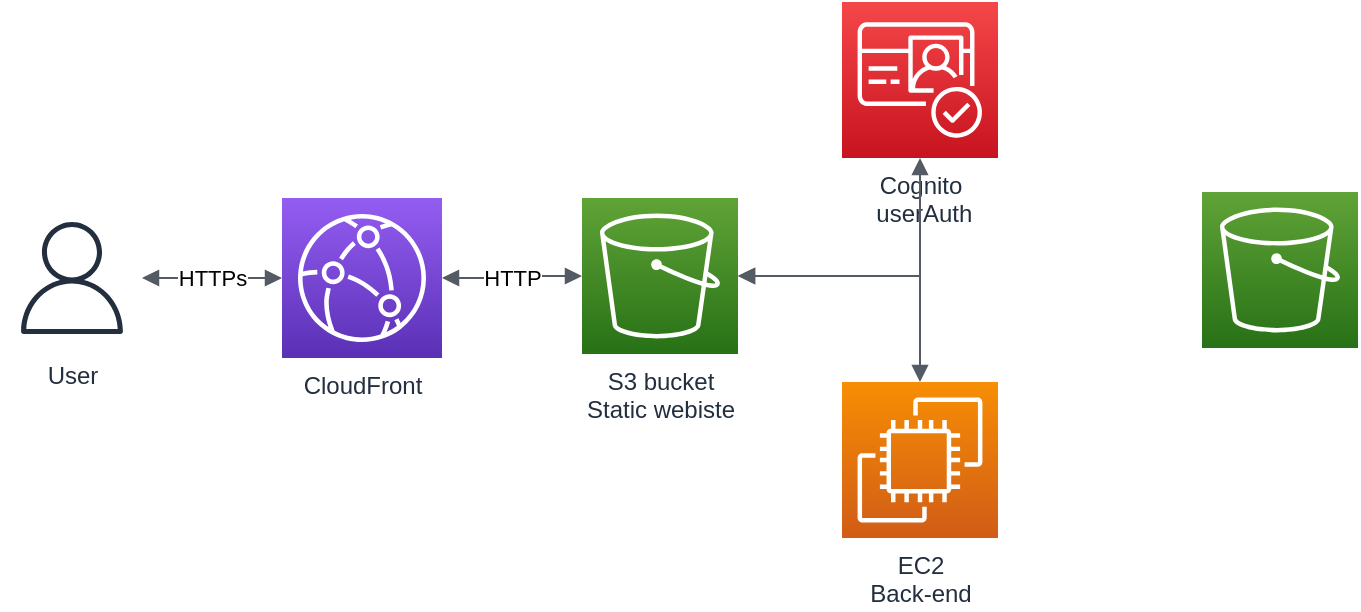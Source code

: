 <mxfile version="15.4.0" type="device"><diagram id="_8P3VAkD0I_DamweLSYP" name="Pagina-1"><mxGraphModel dx="1008" dy="490" grid="1" gridSize="10" guides="1" tooltips="1" connect="1" arrows="1" fold="1" page="1" pageScale="1" pageWidth="827" pageHeight="1169" math="0" shadow="0"><root><mxCell id="0"/><mxCell id="1" parent="0"/><mxCell id="kD-pqUU4Dtph4K9G3ZbG-2" value="CloudFront" style="sketch=0;points=[[0,0,0],[0.25,0,0],[0.5,0,0],[0.75,0,0],[1,0,0],[0,1,0],[0.25,1,0],[0.5,1,0],[0.75,1,0],[1,1,0],[0,0.25,0],[0,0.5,0],[0,0.75,0],[1,0.25,0],[1,0.5,0],[1,0.75,0]];outlineConnect=0;fontColor=#232F3E;gradientColor=#945DF2;gradientDirection=north;fillColor=#5A30B5;strokeColor=#ffffff;dashed=0;verticalLabelPosition=bottom;verticalAlign=top;align=center;html=1;fontSize=12;fontStyle=0;aspect=fixed;shape=mxgraph.aws4.resourceIcon;resIcon=mxgraph.aws4.cloudfront;" vertex="1" parent="1"><mxGeometry x="160" y="188" width="80" height="80" as="geometry"/></mxCell><mxCell id="kD-pqUU4Dtph4K9G3ZbG-3" value="User" style="sketch=0;outlineConnect=0;fontColor=#232F3E;gradientColor=none;strokeColor=#232F3E;fillColor=#ffffff;dashed=0;verticalLabelPosition=bottom;verticalAlign=top;align=center;html=1;fontSize=12;fontStyle=0;aspect=fixed;shape=mxgraph.aws4.resourceIcon;resIcon=mxgraph.aws4.user;" vertex="1" parent="1"><mxGeometry x="20" y="193" width="70" height="70" as="geometry"/></mxCell><mxCell id="kD-pqUU4Dtph4K9G3ZbG-5" value="S3 bucket&lt;br&gt;Static webiste" style="sketch=0;points=[[0,0,0],[0.25,0,0],[0.5,0,0],[0.75,0,0],[1,0,0],[0,1,0],[0.25,1,0],[0.5,1,0],[0.75,1,0],[1,1,0],[0,0.25,0],[0,0.5,0],[0,0.75,0],[1,0.25,0],[1,0.5,0],[1,0.75,0]];outlineConnect=0;fontColor=#232F3E;gradientColor=#60A337;gradientDirection=north;fillColor=#277116;strokeColor=#ffffff;dashed=0;verticalLabelPosition=bottom;verticalAlign=top;align=center;html=1;fontSize=12;fontStyle=0;aspect=fixed;shape=mxgraph.aws4.resourceIcon;resIcon=mxgraph.aws4.s3;" vertex="1" parent="1"><mxGeometry x="310" y="188" width="78" height="78" as="geometry"/></mxCell><mxCell id="kD-pqUU4Dtph4K9G3ZbG-8" value="HTTPs" style="edgeStyle=orthogonalEdgeStyle;html=1;endArrow=block;elbow=vertical;startArrow=block;startFill=1;endFill=1;strokeColor=#545B64;rounded=0;" edge="1" parent="1" source="kD-pqUU4Dtph4K9G3ZbG-3" target="kD-pqUU4Dtph4K9G3ZbG-2"><mxGeometry width="100" relative="1" as="geometry"><mxPoint x="110" y="230" as="sourcePoint"/><mxPoint x="210" y="230" as="targetPoint"/></mxGeometry></mxCell><mxCell id="kD-pqUU4Dtph4K9G3ZbG-9" value="HTTP" style="edgeStyle=orthogonalEdgeStyle;html=1;endArrow=block;elbow=vertical;startArrow=block;startFill=1;endFill=1;strokeColor=#545B64;rounded=0;" edge="1" parent="1" source="kD-pqUU4Dtph4K9G3ZbG-2" target="kD-pqUU4Dtph4K9G3ZbG-5"><mxGeometry width="100" relative="1" as="geometry"><mxPoint x="300" y="230" as="sourcePoint"/><mxPoint x="410" y="230" as="targetPoint"/></mxGeometry></mxCell><mxCell id="kD-pqUU4Dtph4K9G3ZbG-10" value="Cognito&lt;br&gt;&amp;nbsp;userAuth" style="sketch=0;points=[[0,0,0],[0.25,0,0],[0.5,0,0],[0.75,0,0],[1,0,0],[0,1,0],[0.25,1,0],[0.5,1,0],[0.75,1,0],[1,1,0],[0,0.25,0],[0,0.5,0],[0,0.75,0],[1,0.25,0],[1,0.5,0],[1,0.75,0]];outlineConnect=0;fontColor=#232F3E;gradientColor=#F54749;gradientDirection=north;fillColor=#C7131F;strokeColor=#ffffff;dashed=0;verticalLabelPosition=bottom;verticalAlign=top;align=center;html=1;fontSize=12;fontStyle=0;aspect=fixed;shape=mxgraph.aws4.resourceIcon;resIcon=mxgraph.aws4.cognito;" vertex="1" parent="1"><mxGeometry x="440" y="90" width="78" height="78" as="geometry"/></mxCell><mxCell id="kD-pqUU4Dtph4K9G3ZbG-11" value="" style="edgeStyle=orthogonalEdgeStyle;html=1;endArrow=block;elbow=vertical;startArrow=block;startFill=1;endFill=1;strokeColor=#545B64;rounded=0;" edge="1" parent="1" source="kD-pqUU4Dtph4K9G3ZbG-5" target="kD-pqUU4Dtph4K9G3ZbG-10"><mxGeometry width="100" relative="1" as="geometry"><mxPoint x="320" y="130" as="sourcePoint"/><mxPoint x="420" y="130" as="targetPoint"/></mxGeometry></mxCell><mxCell id="kD-pqUU4Dtph4K9G3ZbG-12" value="EC2&lt;br&gt;Back-end" style="sketch=0;points=[[0,0,0],[0.25,0,0],[0.5,0,0],[0.75,0,0],[1,0,0],[0,1,0],[0.25,1,0],[0.5,1,0],[0.75,1,0],[1,1,0],[0,0.25,0],[0,0.5,0],[0,0.75,0],[1,0.25,0],[1,0.5,0],[1,0.75,0]];outlineConnect=0;fontColor=#232F3E;gradientColor=#F78E04;gradientDirection=north;fillColor=#D05C17;strokeColor=#ffffff;dashed=0;verticalLabelPosition=bottom;verticalAlign=top;align=center;html=1;fontSize=12;fontStyle=0;aspect=fixed;shape=mxgraph.aws4.resourceIcon;resIcon=mxgraph.aws4.ec2;" vertex="1" parent="1"><mxGeometry x="440" y="280" width="78" height="78" as="geometry"/></mxCell><mxCell id="kD-pqUU4Dtph4K9G3ZbG-13" value="" style="edgeStyle=orthogonalEdgeStyle;html=1;endArrow=block;elbow=vertical;startArrow=block;startFill=1;endFill=1;strokeColor=#545B64;rounded=0;" edge="1" parent="1" source="kD-pqUU4Dtph4K9G3ZbG-5" target="kD-pqUU4Dtph4K9G3ZbG-12"><mxGeometry width="100" relative="1" as="geometry"><mxPoint x="350" y="250" as="sourcePoint"/><mxPoint x="450" y="250" as="targetPoint"/></mxGeometry></mxCell><mxCell id="kD-pqUU4Dtph4K9G3ZbG-14" value="" style="sketch=0;points=[[0,0,0],[0.25,0,0],[0.5,0,0],[0.75,0,0],[1,0,0],[0,1,0],[0.25,1,0],[0.5,1,0],[0.75,1,0],[1,1,0],[0,0.25,0],[0,0.5,0],[0,0.75,0],[1,0.25,0],[1,0.5,0],[1,0.75,0]];outlineConnect=0;fontColor=#232F3E;gradientColor=#60A337;gradientDirection=north;fillColor=#277116;strokeColor=#ffffff;dashed=0;verticalLabelPosition=bottom;verticalAlign=top;align=center;html=1;fontSize=12;fontStyle=0;aspect=fixed;shape=mxgraph.aws4.resourceIcon;resIcon=mxgraph.aws4.s3;" vertex="1" parent="1"><mxGeometry x="620" y="185" width="78" height="78" as="geometry"/></mxCell></root></mxGraphModel></diagram></mxfile>